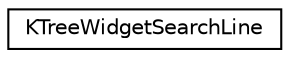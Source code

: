 digraph "Graphical Class Hierarchy"
{
  edge [fontname="Helvetica",fontsize="10",labelfontname="Helvetica",labelfontsize="10"];
  node [fontname="Helvetica",fontsize="10",shape=record];
  rankdir="LR";
  Node0 [label="KTreeWidgetSearchLine",height=0.2,width=0.4,color="black", fillcolor="white", style="filled",URL="$classKTreeWidgetSearchLine.html",tooltip="This class makes it easy to add a search line for filtering the items in listviews based on a simple ..."];
}
